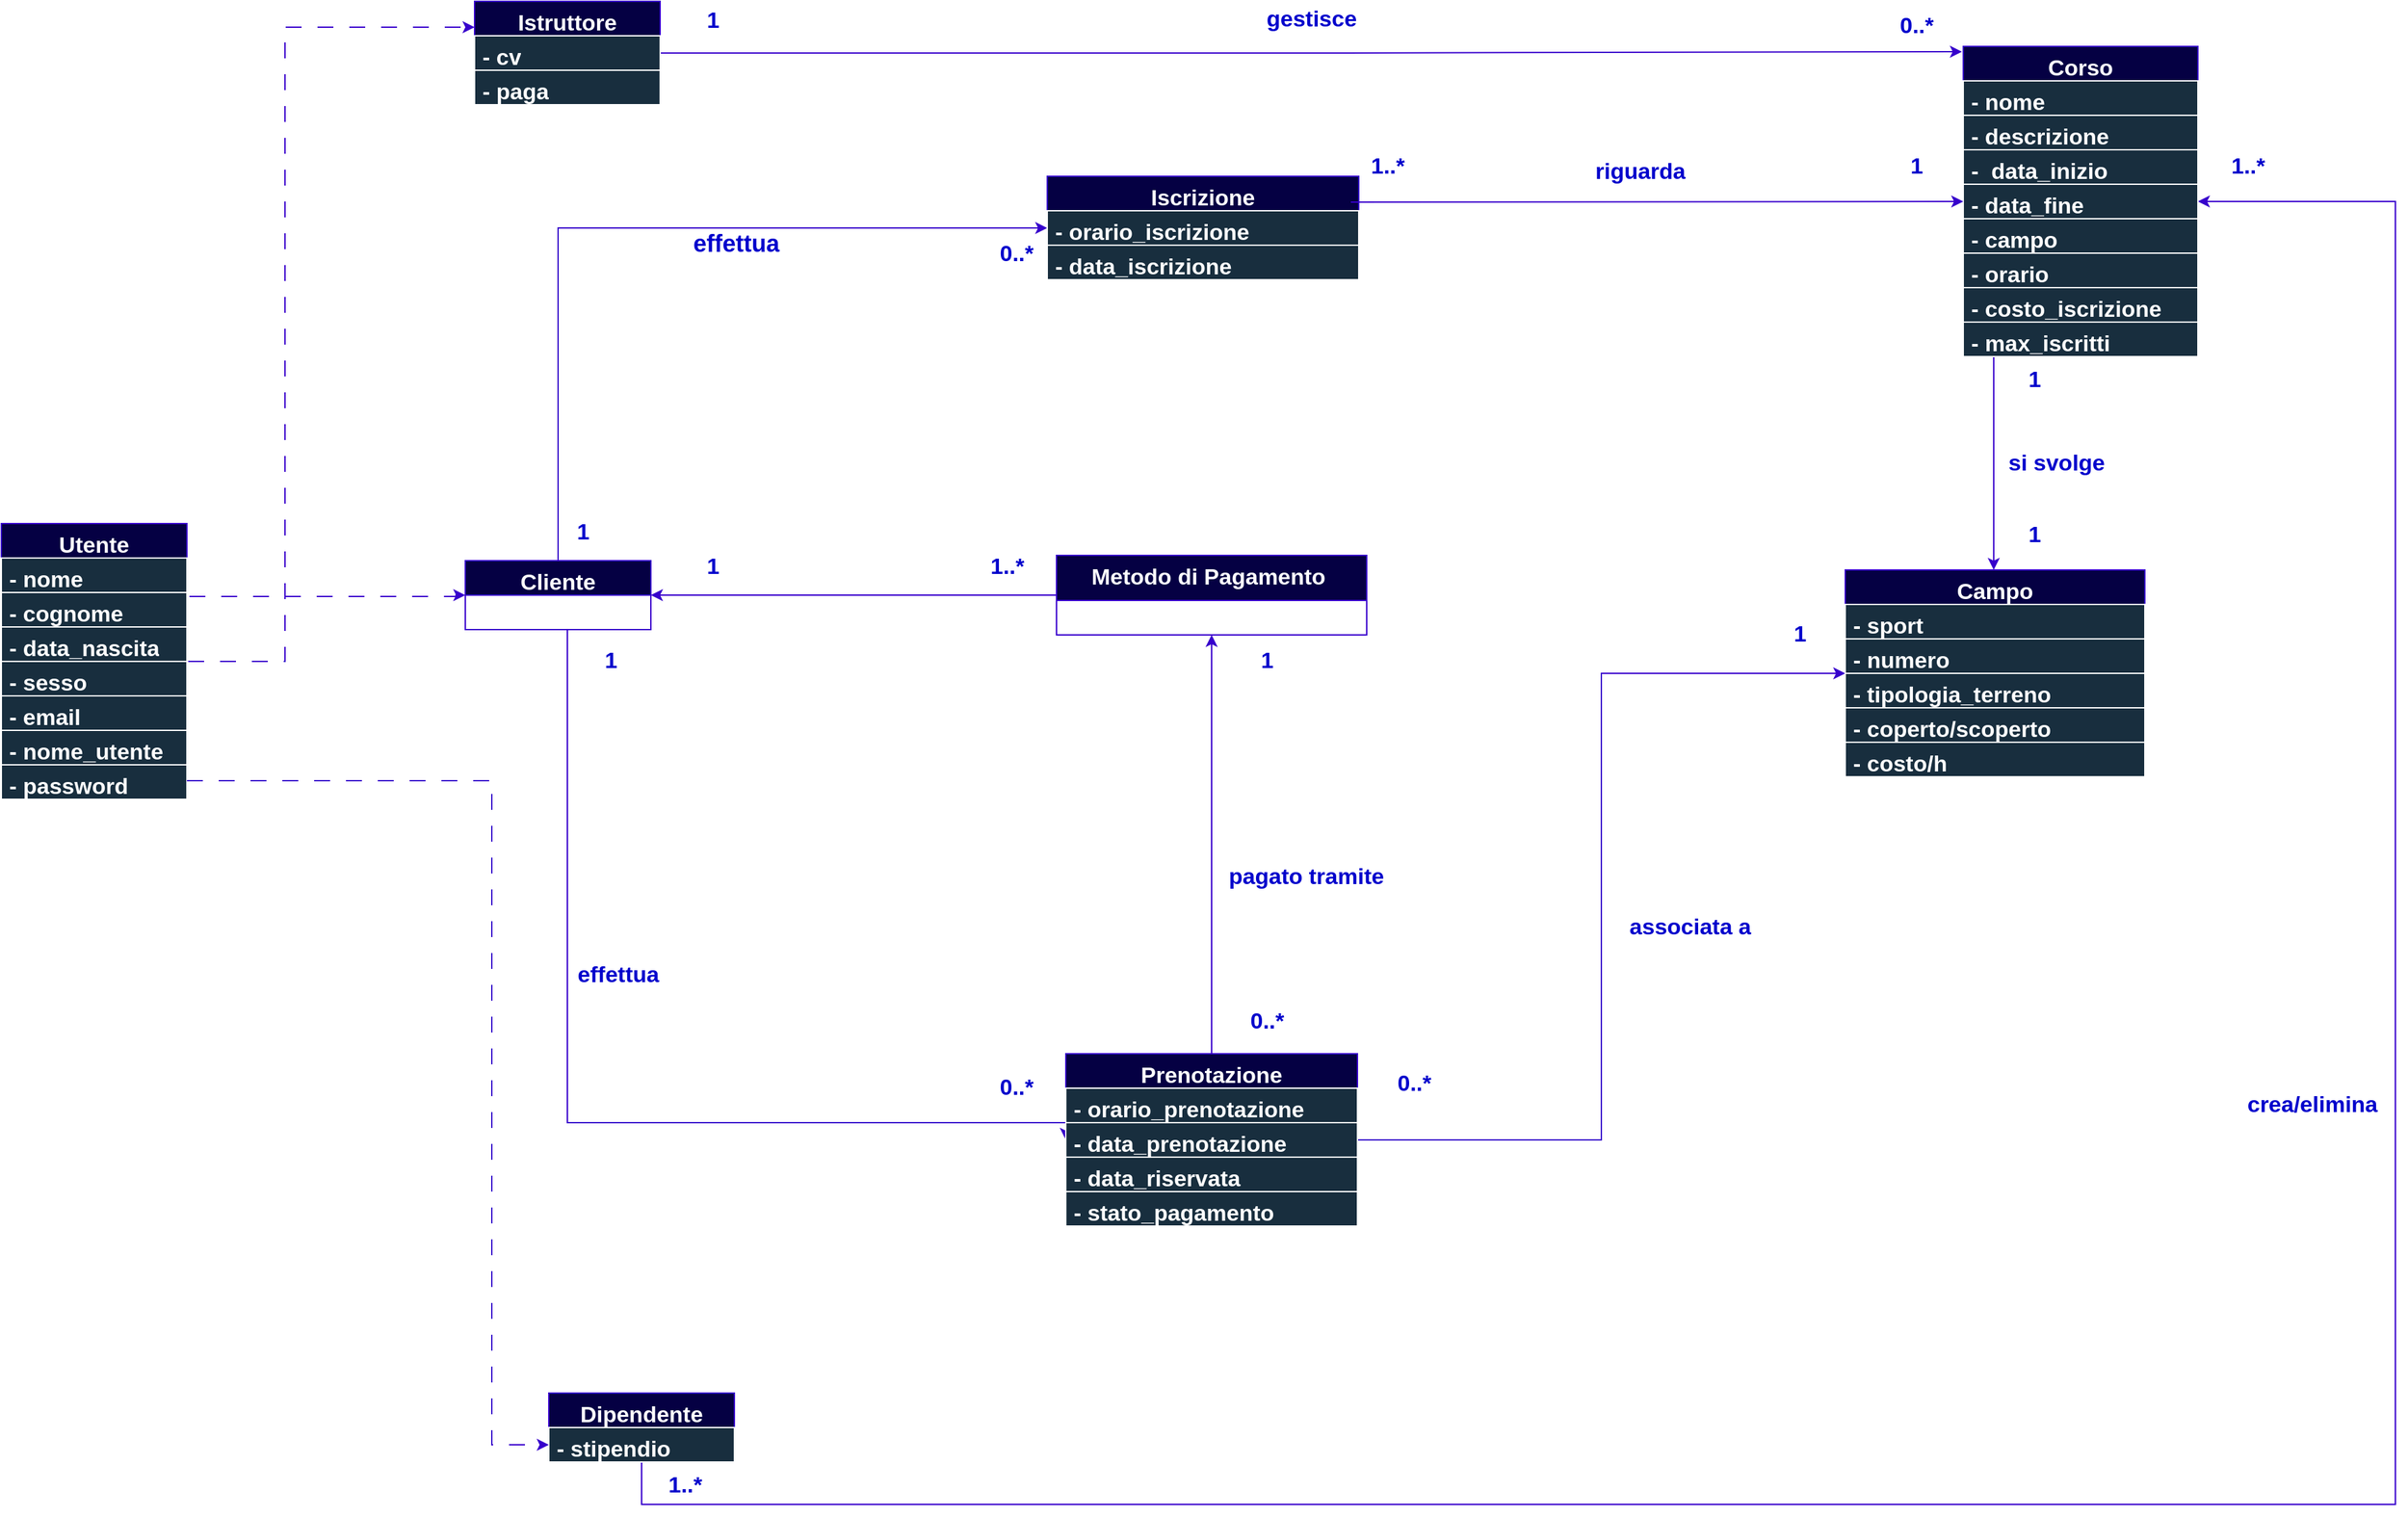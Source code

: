 <mxfile version="27.0.4">
  <diagram name="Pagina-1" id="-p1elMYsu_wJQjBSrHkD">
    <mxGraphModel dx="2911" dy="1054" grid="0" gridSize="7" guides="1" tooltips="1" connect="1" arrows="1" fold="1" page="1" pageScale="1" pageWidth="827" pageHeight="1169" background="none" math="0" shadow="0">
      <root>
        <mxCell id="0" />
        <mxCell id="1" parent="0" />
        <mxCell id="kCbmd7u-PkFG1ZoSzvHW-94" style="edgeStyle=orthogonalEdgeStyle;rounded=0;orthogonalLoop=1;jettySize=auto;html=1;entryX=0;entryY=0.5;entryDx=0;entryDy=0;labelBackgroundColor=none;strokeColor=#3700CC;fontColor=#ffffff;fontSize=17;align=center;verticalAlign=top;fontFamily=Helvetica;fontStyle=1;horizontal=1;startSize=26;spacingLeft=4;spacingRight=4;fillStyle=auto;fillColor=#050043;dashed=1;dashPattern=12 12;" parent="1" target="kCbmd7u-PkFG1ZoSzvHW-6" edge="1">
          <mxGeometry relative="1" as="geometry">
            <mxPoint x="-150" y="470" as="targetPoint" />
            <Array as="points">
              <mxPoint x="-423" y="461" />
              <mxPoint x="-150" y="461" />
            </Array>
            <mxPoint x="-423.143" y="509.0" as="sourcePoint" />
          </mxGeometry>
        </mxCell>
        <mxCell id="kCbmd7u-PkFG1ZoSzvHW-98" style="edgeStyle=orthogonalEdgeStyle;rounded=0;orthogonalLoop=1;jettySize=auto;html=1;exitX=0.5;exitY=0;exitDx=0;exitDy=0;entryX=0;entryY=0.25;entryDx=0;entryDy=0;labelBackgroundColor=none;strokeColor=#3700CC;fontColor=#ffffff;fontSize=17;align=center;verticalAlign=top;fontFamily=Helvetica;fontStyle=1;horizontal=1;startSize=26;spacingLeft=4;spacingRight=4;fillStyle=auto;fillColor=#050043;dashed=1;dashPattern=12 12;" parent="1" target="kCbmd7u-PkFG1ZoSzvHW-86" edge="1">
          <mxGeometry relative="1" as="geometry">
            <mxPoint x="-423" y="509.0" as="sourcePoint" />
            <Array as="points">
              <mxPoint x="-279" y="510" />
              <mxPoint x="-279" y="32" />
            </Array>
          </mxGeometry>
        </mxCell>
        <mxCell id="kCbmd7u-PkFG1ZoSzvHW-1" value="Utente" style="swimlane;fontStyle=1;childLayout=stackLayout;horizontal=1;startSize=26;horizontalStack=0;resizeParent=1;resizeParentMax=0;resizeLast=0;collapsible=1;marginBottom=0;whiteSpace=wrap;html=1;labelBackgroundColor=none;rounded=0;fillColor=#050043;strokeColor=#3700CC;fontSize=17;align=center;verticalAlign=top;fontFamily=Helvetica;fontColor=#ffffff;spacingLeft=4;spacingRight=4;fillStyle=auto;" parent="1" vertex="1">
          <mxGeometry x="-493" y="406" width="140" height="208" as="geometry" />
        </mxCell>
        <mxCell id="kCbmd7u-PkFG1ZoSzvHW-2" value="- nome" style="text;strokeColor=#FFFFFF;fillColor=#182E3E;align=left;verticalAlign=top;spacingLeft=4;spacingRight=4;overflow=hidden;rotatable=0;points=[[0,0.5],[1,0.5]];portConstraint=eastwest;whiteSpace=wrap;html=1;labelBackgroundColor=none;rounded=0;fontSize=17;fontFamily=Helvetica;fontColor=#ffffff;fontStyle=1;horizontal=1;" parent="kCbmd7u-PkFG1ZoSzvHW-1" vertex="1">
          <mxGeometry y="26" width="140" height="26" as="geometry" />
        </mxCell>
        <mxCell id="kCbmd7u-PkFG1ZoSzvHW-3" value="- cognome" style="text;strokeColor=#FFFFFF;fillColor=#182E3E;align=left;verticalAlign=top;spacingLeft=4;spacingRight=4;overflow=hidden;rotatable=0;points=[[0,0.5],[1,0.5]];portConstraint=eastwest;whiteSpace=wrap;html=1;labelBackgroundColor=none;rounded=0;fontFamily=Helvetica;fontSize=17;fontColor=#ffffff;fontStyle=1;horizontal=1;" parent="kCbmd7u-PkFG1ZoSzvHW-1" vertex="1">
          <mxGeometry y="52" width="140" height="26" as="geometry" />
        </mxCell>
        <mxCell id="kCbmd7u-PkFG1ZoSzvHW-4" value="- data_nascita" style="text;strokeColor=#FFFFFF;fillColor=#182E3E;align=left;verticalAlign=top;spacingLeft=4;spacingRight=4;overflow=hidden;rotatable=0;points=[[0,0.5],[1,0.5]];portConstraint=eastwest;whiteSpace=wrap;html=1;labelBackgroundColor=none;rounded=0;fontSize=17;fontFamily=Helvetica;fontColor=#ffffff;fontStyle=1;horizontal=1;" parent="kCbmd7u-PkFG1ZoSzvHW-1" vertex="1">
          <mxGeometry y="78" width="140" height="26" as="geometry" />
        </mxCell>
        <mxCell id="kCbmd7u-PkFG1ZoSzvHW-5" value="- sesso" style="text;strokeColor=#FFFFFF;fillColor=#182E3E;align=left;verticalAlign=top;spacingLeft=4;spacingRight=4;overflow=hidden;rotatable=0;points=[[0,0.5],[1,0.5]];portConstraint=eastwest;whiteSpace=wrap;html=1;labelBackgroundColor=none;rounded=0;fontSize=17;fontFamily=Helvetica;fontColor=#ffffff;fontStyle=1;horizontal=1;" parent="kCbmd7u-PkFG1ZoSzvHW-1" vertex="1">
          <mxGeometry y="104" width="140" height="26" as="geometry" />
        </mxCell>
        <mxCell id="kCbmd7u-PkFG1ZoSzvHW-45" value="- email" style="text;strokeColor=#FFFFFF;fillColor=#182E3E;align=left;verticalAlign=top;spacingLeft=4;spacingRight=4;overflow=hidden;rotatable=0;points=[[0,0.5],[1,0.5]];portConstraint=eastwest;whiteSpace=wrap;html=1;labelBackgroundColor=none;rounded=0;fontSize=17;fontFamily=Helvetica;fontColor=#ffffff;fontStyle=1;horizontal=1;" parent="kCbmd7u-PkFG1ZoSzvHW-1" vertex="1">
          <mxGeometry y="130" width="140" height="26" as="geometry" />
        </mxCell>
        <mxCell id="kCbmd7u-PkFG1ZoSzvHW-127" value="- nome_utente" style="text;strokeColor=#FFFFFF;fillColor=#182E3E;align=left;verticalAlign=top;spacingLeft=4;spacingRight=4;overflow=hidden;rotatable=0;points=[[0,0.5],[1,0.5]];portConstraint=eastwest;whiteSpace=wrap;html=1;labelBackgroundColor=none;rounded=0;fontSize=17;fontFamily=Helvetica;fontColor=#ffffff;fontStyle=1;horizontal=1;" parent="kCbmd7u-PkFG1ZoSzvHW-1" vertex="1">
          <mxGeometry y="156" width="140" height="26" as="geometry" />
        </mxCell>
        <mxCell id="kCbmd7u-PkFG1ZoSzvHW-128" value="- password" style="text;strokeColor=#FFFFFF;fillColor=#182E3E;align=left;verticalAlign=top;spacingLeft=4;spacingRight=4;overflow=hidden;rotatable=0;points=[[0,0.5],[1,0.5]];portConstraint=eastwest;whiteSpace=wrap;html=1;labelBackgroundColor=none;rounded=0;fontSize=17;fontFamily=Helvetica;fontColor=#ffffff;fontStyle=1;horizontal=1;" parent="kCbmd7u-PkFG1ZoSzvHW-1" vertex="1">
          <mxGeometry y="182" width="140" height="26" as="geometry" />
        </mxCell>
        <mxCell id="kCbmd7u-PkFG1ZoSzvHW-100" value="&lt;font style=&quot;font-size: 18px;&quot;&gt;effettua&lt;/font&gt;" style="edgeStyle=orthogonalEdgeStyle;rounded=0;orthogonalLoop=1;jettySize=auto;html=1;exitX=0.5;exitY=0;exitDx=0;exitDy=0;entryX=0;entryY=0.5;entryDx=0;entryDy=0;labelBackgroundColor=none;strokeColor=#3700CC;fontColor=light-dark(#0000CC,#121212);fontSize=17;align=center;verticalAlign=top;fontFamily=Helvetica;fontStyle=1;horizontal=1;startSize=26;spacingLeft=4;spacingRight=4;fillStyle=auto;fillColor=#050043;" parent="1" source="kCbmd7u-PkFG1ZoSzvHW-6" target="kCbmd7u-PkFG1ZoSzvHW-70" edge="1">
          <mxGeometry x="0.242" y="5" relative="1" as="geometry">
            <mxPoint as="offset" />
          </mxGeometry>
        </mxCell>
        <mxCell id="_CxxBRgzNqZnSZEakOLy-10" value="effettua" style="edgeStyle=orthogonalEdgeStyle;rounded=0;orthogonalLoop=1;jettySize=auto;html=1;entryX=0;entryY=0.5;entryDx=0;entryDy=0;fillStyle=auto;strokeColor=#3700CC;align=center;verticalAlign=top;spacingLeft=4;spacingRight=4;fontFamily=Helvetica;fontSize=17;fontColor=light-dark(#0000CC,#121212);fontStyle=1;labelBackgroundColor=none;horizontal=1;startSize=26;endArrow=classic;fillColor=#050043;" parent="1" source="kCbmd7u-PkFG1ZoSzvHW-6" target="kCbmd7u-PkFG1ZoSzvHW-11" edge="1">
          <mxGeometry x="-0.361" y="38" relative="1" as="geometry">
            <Array as="points">
              <mxPoint x="-66" y="858" />
            </Array>
            <mxPoint y="1" as="offset" />
          </mxGeometry>
        </mxCell>
        <mxCell id="kCbmd7u-PkFG1ZoSzvHW-6" value="Cliente" style="swimlane;fontStyle=1;childLayout=stackLayout;horizontal=1;startSize=26;fillColor=#050043;horizontalStack=0;resizeParent=1;resizeParentMax=0;resizeLast=0;collapsible=1;marginBottom=0;whiteSpace=wrap;html=1;labelBackgroundColor=none;strokeColor=#3700CC;rounded=0;fontSize=17;align=center;verticalAlign=top;fontFamily=Helvetica;fontColor=#ffffff;spacingLeft=4;spacingRight=4;fillStyle=auto;" parent="1" vertex="1">
          <mxGeometry x="-143" y="434" width="140" height="52" as="geometry" />
        </mxCell>
        <mxCell id="_CxxBRgzNqZnSZEakOLy-18" value="associata a&amp;nbsp;" style="edgeStyle=orthogonalEdgeStyle;rounded=0;orthogonalLoop=1;jettySize=auto;html=1;entryX=0;entryY=0.5;entryDx=0;entryDy=0;fillStyle=auto;strokeColor=#3700CC;align=center;verticalAlign=top;spacingLeft=4;spacingRight=4;fontFamily=Helvetica;fontSize=17;fontColor=light-dark(#0000CC,#121212);fontStyle=1;labelBackgroundColor=none;horizontal=1;startSize=26;endArrow=classic;fillColor=#050043;" parent="1" source="kCbmd7u-PkFG1ZoSzvHW-11" target="kCbmd7u-PkFG1ZoSzvHW-21" edge="1">
          <mxGeometry x="0.007" y="-69" relative="1" as="geometry">
            <mxPoint y="1" as="offset" />
          </mxGeometry>
        </mxCell>
        <mxCell id="n7qIAD_MvcZAFEoEV1F9-1" value="pagato tramite" style="edgeStyle=orthogonalEdgeStyle;rounded=0;orthogonalLoop=1;jettySize=auto;html=1;entryX=0.5;entryY=1;entryDx=0;entryDy=0;fillStyle=auto;strokeColor=#3700CC;align=center;verticalAlign=top;spacingLeft=4;spacingRight=4;fontFamily=Helvetica;fontSize=17;fontColor=light-dark(#0000CC,#121212);fontStyle=1;labelBackgroundColor=none;horizontal=1;startSize=26;endArrow=classic;fillColor=#050043;" edge="1" parent="1" source="kCbmd7u-PkFG1ZoSzvHW-11" target="kCbmd7u-PkFG1ZoSzvHW-27">
          <mxGeometry x="-0.051" y="-71" relative="1" as="geometry">
            <mxPoint as="offset" />
          </mxGeometry>
        </mxCell>
        <mxCell id="kCbmd7u-PkFG1ZoSzvHW-11" value="Prenotazione" style="swimlane;fontStyle=1;childLayout=stackLayout;horizontal=1;startSize=26;horizontalStack=0;resizeParent=1;resizeParentMax=0;resizeLast=0;collapsible=1;marginBottom=0;whiteSpace=wrap;html=1;labelBackgroundColor=none;rounded=0;fontSize=17;align=center;verticalAlign=top;fontFamily=Helvetica;spacingLeft=4;spacingRight=4;fillColor=#050043;strokeColor=#3700CC;fillStyle=auto;fontColor=#ffffff;" parent="1" vertex="1">
          <mxGeometry x="310" y="806" width="220" height="130" as="geometry" />
        </mxCell>
        <mxCell id="kCbmd7u-PkFG1ZoSzvHW-13" value="- orario_prenotazione" style="text;strokeColor=#FFFFFF;fillColor=#182E3E;align=left;verticalAlign=top;spacingLeft=4;spacingRight=4;overflow=hidden;rotatable=0;points=[[0,0.5],[1,0.5]];portConstraint=eastwest;whiteSpace=wrap;html=1;labelBackgroundColor=none;rounded=0;fontSize=17;fontFamily=Helvetica;fontColor=#ffffff;fontStyle=1;horizontal=1;" parent="kCbmd7u-PkFG1ZoSzvHW-11" vertex="1">
          <mxGeometry y="26" width="220" height="26" as="geometry" />
        </mxCell>
        <mxCell id="kCbmd7u-PkFG1ZoSzvHW-46" value="- data_prenotazione" style="text;strokeColor=#FFFFFF;fillColor=#182E3E;align=left;verticalAlign=top;spacingLeft=4;spacingRight=4;overflow=hidden;rotatable=0;points=[[0,0.5],[1,0.5]];portConstraint=eastwest;whiteSpace=wrap;html=1;labelBackgroundColor=none;rounded=0;fontSize=17;fontFamily=Helvetica;fontColor=#ffffff;fontStyle=1;horizontal=1;" parent="kCbmd7u-PkFG1ZoSzvHW-11" vertex="1">
          <mxGeometry y="52" width="220" height="26" as="geometry" />
        </mxCell>
        <mxCell id="kCbmd7u-PkFG1ZoSzvHW-49" value="- data_riservata" style="text;strokeColor=#FFFFFF;fillColor=#182E3E;align=left;verticalAlign=top;spacingLeft=4;spacingRight=4;overflow=hidden;rotatable=0;points=[[0,0.5],[1,0.5]];portConstraint=eastwest;whiteSpace=wrap;html=1;labelBackgroundColor=none;rounded=0;fontSize=17;fontFamily=Helvetica;fontColor=#ffffff;fontStyle=1;horizontal=1;" parent="kCbmd7u-PkFG1ZoSzvHW-11" vertex="1">
          <mxGeometry y="78" width="220" height="26" as="geometry" />
        </mxCell>
        <mxCell id="n7qIAD_MvcZAFEoEV1F9-8" value="- stato_pagamento" style="text;strokeColor=#FFFFFF;fillColor=#182E3E;align=left;verticalAlign=top;spacingLeft=4;spacingRight=4;overflow=hidden;rotatable=0;points=[[0,0.5],[1,0.5]];portConstraint=eastwest;whiteSpace=wrap;html=1;labelBackgroundColor=none;rounded=0;fontSize=17;fontFamily=Helvetica;fontColor=#ffffff;fontStyle=1;horizontal=1;" vertex="1" parent="kCbmd7u-PkFG1ZoSzvHW-11">
          <mxGeometry y="104" width="220" height="26" as="geometry" />
        </mxCell>
        <mxCell id="kCbmd7u-PkFG1ZoSzvHW-21" value="Campo" style="swimlane;fontStyle=1;childLayout=stackLayout;horizontal=1;startSize=26;fillColor=#050043;horizontalStack=0;resizeParent=1;resizeParentMax=0;resizeLast=0;collapsible=1;marginBottom=0;whiteSpace=wrap;html=1;labelBackgroundColor=none;strokeColor=#3700CC;rounded=0;fontSize=17;align=center;verticalAlign=top;fontFamily=Helvetica;fontColor=#ffffff;spacingLeft=4;spacingRight=4;fillStyle=auto;" parent="1" vertex="1">
          <mxGeometry x="898" y="441" width="226" height="156" as="geometry" />
        </mxCell>
        <mxCell id="kCbmd7u-PkFG1ZoSzvHW-22" value="- sport" style="text;strokeColor=#FFFFFF;fillColor=#182E3E;align=left;verticalAlign=top;spacingLeft=4;spacingRight=4;overflow=hidden;rotatable=0;points=[[0,0.5],[1,0.5]];portConstraint=eastwest;whiteSpace=wrap;html=1;labelBackgroundColor=none;rounded=0;fontSize=17;fontFamily=Helvetica;fontColor=#ffffff;fontStyle=1;horizontal=1;" parent="kCbmd7u-PkFG1ZoSzvHW-21" vertex="1">
          <mxGeometry y="26" width="226" height="26" as="geometry" />
        </mxCell>
        <mxCell id="kCbmd7u-PkFG1ZoSzvHW-23" value="- numero" style="text;strokeColor=#FFFFFF;fillColor=#182E3E;align=left;verticalAlign=top;spacingLeft=4;spacingRight=4;overflow=hidden;rotatable=0;points=[[0,0.5],[1,0.5]];portConstraint=eastwest;whiteSpace=wrap;html=1;labelBackgroundColor=none;rounded=0;fontSize=17;fontFamily=Helvetica;fontColor=#ffffff;fontStyle=1;horizontal=1;" parent="kCbmd7u-PkFG1ZoSzvHW-21" vertex="1">
          <mxGeometry y="52" width="226" height="26" as="geometry" />
        </mxCell>
        <mxCell id="kCbmd7u-PkFG1ZoSzvHW-24" value="- tipologia_terreno" style="text;strokeColor=#FFFFFF;fillColor=#182E3E;align=left;verticalAlign=top;spacingLeft=4;spacingRight=4;overflow=hidden;rotatable=0;points=[[0,0.5],[1,0.5]];portConstraint=eastwest;whiteSpace=wrap;html=1;labelBackgroundColor=none;rounded=0;fontSize=17;fontFamily=Helvetica;fontColor=#ffffff;fontStyle=1;horizontal=1;" parent="kCbmd7u-PkFG1ZoSzvHW-21" vertex="1">
          <mxGeometry y="78" width="226" height="26" as="geometry" />
        </mxCell>
        <mxCell id="kCbmd7u-PkFG1ZoSzvHW-25" value="- coperto/scoperto" style="text;strokeColor=#FFFFFF;fillColor=#182E3E;align=left;verticalAlign=top;spacingLeft=4;spacingRight=4;overflow=hidden;rotatable=0;points=[[0,0.5],[1,0.5]];portConstraint=eastwest;whiteSpace=wrap;html=1;labelBackgroundColor=none;rounded=0;fontSize=17;fontFamily=Helvetica;fontColor=#ffffff;fontStyle=1;horizontal=1;" parent="kCbmd7u-PkFG1ZoSzvHW-21" vertex="1">
          <mxGeometry y="104" width="226" height="26" as="geometry" />
        </mxCell>
        <mxCell id="kCbmd7u-PkFG1ZoSzvHW-26" value="- costo/h" style="text;strokeColor=#FFFFFF;fillColor=#182E3E;align=left;verticalAlign=top;spacingLeft=4;spacingRight=4;overflow=hidden;rotatable=0;points=[[0,0.5],[1,0.5]];portConstraint=eastwest;whiteSpace=wrap;html=1;labelBackgroundColor=none;rounded=0;fontSize=17;fontFamily=Helvetica;fontColor=#ffffff;fontStyle=1;horizontal=1;" parent="kCbmd7u-PkFG1ZoSzvHW-21" vertex="1">
          <mxGeometry y="130" width="226" height="26" as="geometry" />
        </mxCell>
        <mxCell id="_CxxBRgzNqZnSZEakOLy-11" style="edgeStyle=orthogonalEdgeStyle;rounded=0;orthogonalLoop=1;jettySize=auto;html=1;entryX=1;entryY=0.5;entryDx=0;entryDy=0;fillStyle=auto;strokeColor=#3700CC;align=center;verticalAlign=top;spacingLeft=4;spacingRight=4;fontFamily=Helvetica;fontSize=17;fontColor=light-dark(#0000CC,#121212);fontStyle=1;labelBackgroundColor=none;horizontal=1;startSize=26;endArrow=classic;fillColor=#050043;" parent="1" source="kCbmd7u-PkFG1ZoSzvHW-27" target="kCbmd7u-PkFG1ZoSzvHW-6" edge="1">
          <mxGeometry relative="1" as="geometry" />
        </mxCell>
        <mxCell id="kCbmd7u-PkFG1ZoSzvHW-27" value="Metodo di Pagamento&amp;nbsp;" style="swimlane;fontStyle=1;childLayout=stackLayout;horizontal=1;startSize=34;fillColor=#050043;horizontalStack=0;resizeParent=1;resizeParentMax=0;resizeLast=0;collapsible=1;marginBottom=0;whiteSpace=wrap;html=1;labelBackgroundColor=none;strokeColor=#3700CC;rounded=0;fontSize=17;align=center;verticalAlign=top;fontFamily=Helvetica;fontColor=#ffffff;spacingLeft=4;spacingRight=4;fillStyle=auto;" parent="1" vertex="1">
          <mxGeometry x="303" y="430" width="234" height="60" as="geometry" />
        </mxCell>
        <mxCell id="kCbmd7u-PkFG1ZoSzvHW-125" value="crea/elimina" style="edgeStyle=orthogonalEdgeStyle;rounded=0;orthogonalLoop=1;jettySize=auto;html=1;entryX=1;entryY=0.5;entryDx=0;entryDy=0;labelBackgroundColor=none;strokeColor=#3700CC;fontColor=light-dark(#0000CC,#121212);fontSize=17;align=center;verticalAlign=top;fontFamily=Helvetica;fontStyle=1;horizontal=1;startSize=26;spacingLeft=4;spacingRight=4;fillStyle=auto;fillColor=#050043;endArrow=classic;" parent="1" source="kCbmd7u-PkFG1ZoSzvHW-65" target="kCbmd7u-PkFG1ZoSzvHW-81" edge="1">
          <mxGeometry x="0.345" y="63" relative="1" as="geometry">
            <Array as="points">
              <mxPoint x="-10" y="1146" />
              <mxPoint x="1313" y="1146" />
              <mxPoint x="1313" y="163" />
            </Array>
            <mxPoint y="-1" as="offset" />
          </mxGeometry>
        </mxCell>
        <mxCell id="kCbmd7u-PkFG1ZoSzvHW-65" value="Dipendente" style="swimlane;fontStyle=1;childLayout=stackLayout;horizontal=1;startSize=26;fillColor=#050043;horizontalStack=0;resizeParent=1;resizeParentMax=0;resizeLast=0;collapsible=1;marginBottom=0;whiteSpace=wrap;html=1;labelBackgroundColor=none;strokeColor=#3700CC;rounded=0;fontSize=17;align=center;verticalAlign=top;fontFamily=Helvetica;fontColor=#ffffff;spacingLeft=4;spacingRight=4;fillStyle=auto;" parent="1" vertex="1">
          <mxGeometry x="-80" y="1062" width="140" height="52" as="geometry" />
        </mxCell>
        <mxCell id="kCbmd7u-PkFG1ZoSzvHW-90" value="- stipendio" style="text;strokeColor=#FFFFFF;fillColor=#182E3E;align=left;verticalAlign=top;spacingLeft=4;spacingRight=4;overflow=hidden;rotatable=0;points=[[0,0.5],[1,0.5]];portConstraint=eastwest;whiteSpace=wrap;html=1;labelBackgroundColor=none;rounded=0;fontSize=17;fontFamily=Helvetica;fontColor=#ffffff;fontStyle=1;horizontal=1;" parent="kCbmd7u-PkFG1ZoSzvHW-65" vertex="1">
          <mxGeometry y="26" width="140" height="26" as="geometry" />
        </mxCell>
        <mxCell id="kCbmd7u-PkFG1ZoSzvHW-68" value="Iscrizione" style="swimlane;fontStyle=1;childLayout=stackLayout;horizontal=1;startSize=26;horizontalStack=0;resizeParent=1;resizeParentMax=0;resizeLast=0;collapsible=1;marginBottom=0;whiteSpace=wrap;html=1;labelBackgroundColor=none;rounded=0;fillColor=#050043;strokeColor=#3700CC;fontSize=17;align=center;verticalAlign=top;fontFamily=Helvetica;fontColor=#ffffff;spacingLeft=4;spacingRight=4;fillStyle=auto;" parent="1" vertex="1">
          <mxGeometry x="296" y="144" width="235" height="78" as="geometry" />
        </mxCell>
        <mxCell id="kCbmd7u-PkFG1ZoSzvHW-70" value="- orario_iscrizione" style="text;strokeColor=#FFFFFF;fillColor=#182E3E;align=left;verticalAlign=top;spacingLeft=4;spacingRight=4;overflow=hidden;rotatable=0;points=[[0,0.5],[1,0.5]];portConstraint=eastwest;whiteSpace=wrap;html=1;labelBackgroundColor=none;rounded=0;fontSize=17;fontFamily=Helvetica;fontColor=#ffffff;fontStyle=1;horizontal=1;" parent="kCbmd7u-PkFG1ZoSzvHW-68" vertex="1">
          <mxGeometry y="26" width="235" height="26" as="geometry" />
        </mxCell>
        <mxCell id="kCbmd7u-PkFG1ZoSzvHW-71" value="- data_iscrizione" style="text;strokeColor=#FFFFFF;fillColor=#182E3E;align=left;verticalAlign=top;spacingLeft=4;spacingRight=4;overflow=hidden;rotatable=0;points=[[0,0.5],[1,0.5]];portConstraint=eastwest;whiteSpace=wrap;html=1;labelBackgroundColor=none;rounded=0;fontSize=17;fontFamily=Helvetica;fontColor=#ffffff;fontStyle=1;horizontal=1;" parent="kCbmd7u-PkFG1ZoSzvHW-68" vertex="1">
          <mxGeometry y="52" width="235" height="26" as="geometry" />
        </mxCell>
        <mxCell id="kCbmd7u-PkFG1ZoSzvHW-121" value="si svolge" style="edgeStyle=orthogonalEdgeStyle;rounded=0;orthogonalLoop=1;jettySize=auto;html=1;entryX=0.5;entryY=0;entryDx=0;entryDy=0;labelBackgroundColor=none;strokeColor=#3700CC;fontColor=light-dark(#0000CC,#121212);fontSize=17;align=center;verticalAlign=top;fontFamily=Helvetica;fontStyle=1;horizontal=1;startSize=26;spacingLeft=4;spacingRight=4;fillStyle=auto;fillColor=#050043;endArrow=classic;" parent="1" edge="1">
          <mxGeometry x="-0.128" y="47" relative="1" as="geometry">
            <Array as="points">
              <mxPoint x="1010" y="280" />
            </Array>
            <mxPoint x="999.0" y="280" as="sourcePoint" />
            <mxPoint x="1010" y="441" as="targetPoint" />
            <mxPoint as="offset" />
          </mxGeometry>
        </mxCell>
        <mxCell id="kCbmd7u-PkFG1ZoSzvHW-77" value="Corso" style="swimlane;fontStyle=1;childLayout=stackLayout;horizontal=1;startSize=26;fillColor=#050043;horizontalStack=0;resizeParent=1;resizeParentMax=0;resizeLast=0;collapsible=1;marginBottom=0;whiteSpace=wrap;html=1;labelBackgroundColor=none;strokeColor=#3700CC;rounded=0;fontSize=17;align=center;verticalAlign=top;fontFamily=Helvetica;fontColor=#ffffff;spacingLeft=4;spacingRight=4;fillStyle=auto;" parent="1" vertex="1">
          <mxGeometry x="987" y="46" width="177" height="234" as="geometry" />
        </mxCell>
        <mxCell id="kCbmd7u-PkFG1ZoSzvHW-78" value="- nome" style="text;strokeColor=#FFFFFF;fillColor=#182E3E;align=left;verticalAlign=top;spacingLeft=4;spacingRight=4;overflow=hidden;rotatable=0;points=[[0,0.5],[1,0.5]];portConstraint=eastwest;whiteSpace=wrap;html=1;labelBackgroundColor=none;rounded=0;fontSize=17;fontFamily=Helvetica;fontColor=#ffffff;fontStyle=1;horizontal=1;" parent="kCbmd7u-PkFG1ZoSzvHW-77" vertex="1">
          <mxGeometry y="26" width="177" height="26" as="geometry" />
        </mxCell>
        <mxCell id="kCbmd7u-PkFG1ZoSzvHW-79" value="- descrizione" style="text;strokeColor=#FFFFFF;fillColor=#182E3E;align=left;verticalAlign=top;spacingLeft=4;spacingRight=4;overflow=hidden;rotatable=0;points=[[0,0.5],[1,0.5]];portConstraint=eastwest;whiteSpace=wrap;html=1;labelBackgroundColor=none;rounded=0;fontSize=17;fontFamily=Helvetica;fontColor=#ffffff;fontStyle=1;horizontal=1;" parent="kCbmd7u-PkFG1ZoSzvHW-77" vertex="1">
          <mxGeometry y="52" width="177" height="26" as="geometry" />
        </mxCell>
        <mxCell id="kCbmd7u-PkFG1ZoSzvHW-80" value="-&amp;nbsp; data_inizio" style="text;strokeColor=#FFFFFF;fillColor=#182E3E;align=left;verticalAlign=top;spacingLeft=4;spacingRight=4;overflow=hidden;rotatable=0;points=[[0,0.5],[1,0.5]];portConstraint=eastwest;whiteSpace=wrap;html=1;labelBackgroundColor=none;rounded=0;fontSize=17;fontFamily=Helvetica;fontColor=#ffffff;fontStyle=1;horizontal=1;" parent="kCbmd7u-PkFG1ZoSzvHW-77" vertex="1">
          <mxGeometry y="78" width="177" height="26" as="geometry" />
        </mxCell>
        <mxCell id="kCbmd7u-PkFG1ZoSzvHW-81" value="- data_fine" style="text;strokeColor=#FFFFFF;fillColor=#182E3E;align=left;verticalAlign=top;spacingLeft=4;spacingRight=4;overflow=hidden;rotatable=0;points=[[0,0.5],[1,0.5]];portConstraint=eastwest;whiteSpace=wrap;html=1;labelBackgroundColor=none;rounded=0;fontSize=17;fontFamily=Helvetica;fontColor=#ffffff;fontStyle=1;horizontal=1;" parent="kCbmd7u-PkFG1ZoSzvHW-77" vertex="1">
          <mxGeometry y="104" width="177" height="26" as="geometry" />
        </mxCell>
        <mxCell id="kCbmd7u-PkFG1ZoSzvHW-82" value="- campo" style="text;strokeColor=#FFFFFF;fillColor=#182E3E;align=left;verticalAlign=top;spacingLeft=4;spacingRight=4;overflow=hidden;rotatable=0;points=[[0,0.5],[1,0.5]];portConstraint=eastwest;whiteSpace=wrap;html=1;labelBackgroundColor=none;rounded=0;fontSize=17;fontFamily=Helvetica;fontColor=#ffffff;fontStyle=1;horizontal=1;" parent="kCbmd7u-PkFG1ZoSzvHW-77" vertex="1">
          <mxGeometry y="130" width="177" height="26" as="geometry" />
        </mxCell>
        <mxCell id="kCbmd7u-PkFG1ZoSzvHW-83" value="- orario" style="text;strokeColor=#FFFFFF;fillColor=#182E3E;align=left;verticalAlign=top;spacingLeft=4;spacingRight=4;overflow=hidden;rotatable=0;points=[[0,0.5],[1,0.5]];portConstraint=eastwest;whiteSpace=wrap;html=1;labelBackgroundColor=none;rounded=0;fontSize=17;fontFamily=Helvetica;fontColor=#ffffff;fontStyle=1;horizontal=1;" parent="kCbmd7u-PkFG1ZoSzvHW-77" vertex="1">
          <mxGeometry y="156" width="177" height="26" as="geometry" />
        </mxCell>
        <mxCell id="kCbmd7u-PkFG1ZoSzvHW-84" value="- costo_iscrizione" style="text;strokeColor=#FFFFFF;fillColor=#182E3E;align=left;verticalAlign=top;spacingLeft=4;spacingRight=4;overflow=hidden;rotatable=0;points=[[0,0.5],[1,0.5]];portConstraint=eastwest;whiteSpace=wrap;html=1;labelBackgroundColor=none;rounded=0;fontSize=17;fontFamily=Helvetica;fontColor=#ffffff;fontStyle=1;horizontal=1;" parent="kCbmd7u-PkFG1ZoSzvHW-77" vertex="1">
          <mxGeometry y="182" width="177" height="26" as="geometry" />
        </mxCell>
        <mxCell id="kCbmd7u-PkFG1ZoSzvHW-85" value="- max_iscritti" style="text;strokeColor=#FFFFFF;fillColor=#182E3E;align=left;verticalAlign=top;spacingLeft=4;spacingRight=4;overflow=hidden;rotatable=0;points=[[0,0.5],[1,0.5]];portConstraint=eastwest;whiteSpace=wrap;html=1;labelBackgroundColor=none;rounded=0;fontSize=17;fontFamily=Helvetica;fontColor=#ffffff;fontStyle=1;horizontal=1;" parent="kCbmd7u-PkFG1ZoSzvHW-77" vertex="1">
          <mxGeometry y="208" width="177" height="26" as="geometry" />
        </mxCell>
        <mxCell id="kCbmd7u-PkFG1ZoSzvHW-115" value="gestisce" style="edgeStyle=orthogonalEdgeStyle;rounded=0;orthogonalLoop=1;jettySize=auto;html=1;labelBackgroundColor=none;strokeColor=#3700CC;fontColor=light-dark(#0000CC,#121212);fontSize=17;align=center;verticalAlign=top;fontFamily=Helvetica;fontStyle=1;horizontal=1;startSize=26;spacingLeft=4;spacingRight=4;fillStyle=auto;fillColor=#050043;endArrow=classic;" parent="1" source="kCbmd7u-PkFG1ZoSzvHW-86" edge="1">
          <mxGeometry x="0.001" y="42" relative="1" as="geometry">
            <mxPoint x="986" y="50" as="targetPoint" />
            <mxPoint as="offset" />
          </mxGeometry>
        </mxCell>
        <mxCell id="kCbmd7u-PkFG1ZoSzvHW-86" value="Istruttore" style="swimlane;fontStyle=1;childLayout=stackLayout;horizontal=1;startSize=26;fillColor=#050043;horizontalStack=0;resizeParent=1;resizeParentMax=0;resizeLast=0;collapsible=1;marginBottom=0;whiteSpace=wrap;html=1;labelBackgroundColor=none;strokeColor=#3700CC;rounded=0;fontSize=17;align=center;verticalAlign=top;fontFamily=Helvetica;fontColor=#ffffff;spacingLeft=4;spacingRight=4;fillStyle=auto;" parent="1" vertex="1">
          <mxGeometry x="-136" y="12" width="140" height="78" as="geometry" />
        </mxCell>
        <mxCell id="kCbmd7u-PkFG1ZoSzvHW-89" value="- cv" style="text;strokeColor=#FFFFFF;fillColor=#182E3E;align=left;verticalAlign=top;spacingLeft=4;spacingRight=4;overflow=hidden;rotatable=0;points=[[0,0.5],[1,0.5]];portConstraint=eastwest;whiteSpace=wrap;html=1;rounded=0;horizontal=1;labelBackgroundColor=none;fontColor=#ffffff;fontFamily=Helvetica;fontSize=17;fontStyle=1;" parent="kCbmd7u-PkFG1ZoSzvHW-86" vertex="1">
          <mxGeometry y="26" width="140" height="26" as="geometry" />
        </mxCell>
        <mxCell id="kCbmd7u-PkFG1ZoSzvHW-91" value="- paga" style="text;strokeColor=#FFFFFF;fillColor=#182E3E;align=left;verticalAlign=top;spacingLeft=4;spacingRight=4;overflow=hidden;rotatable=0;points=[[0,0.5],[1,0.5]];portConstraint=eastwest;whiteSpace=wrap;html=1;rounded=0;horizontal=1;labelBackgroundColor=none;fontColor=#ffffff;fontFamily=Helvetica;fontSize=17;fontStyle=1;" parent="kCbmd7u-PkFG1ZoSzvHW-86" vertex="1">
          <mxGeometry y="52" width="140" height="26" as="geometry" />
        </mxCell>
        <mxCell id="kCbmd7u-PkFG1ZoSzvHW-97" style="edgeStyle=orthogonalEdgeStyle;rounded=0;orthogonalLoop=1;jettySize=auto;html=1;exitX=1;exitY=0.5;exitDx=0;exitDy=0;entryX=0;entryY=0.5;entryDx=0;entryDy=0;labelBackgroundColor=none;strokeColor=#3700CC;fontColor=#ffffff;fontSize=17;align=center;verticalAlign=top;fontFamily=Helvetica;fontStyle=1;horizontal=1;startSize=26;spacingLeft=4;spacingRight=4;fillStyle=auto;fillColor=#050043;dashed=1;dashPattern=12 12;" parent="1" edge="1">
          <mxGeometry relative="1" as="geometry">
            <mxPoint x="-80" y="1101" as="targetPoint" />
            <Array as="points">
              <mxPoint x="-123" y="600" />
              <mxPoint x="-123" y="1101" />
            </Array>
            <mxPoint x="-353" y="600" as="sourcePoint" />
          </mxGeometry>
        </mxCell>
        <mxCell id="kCbmd7u-PkFG1ZoSzvHW-122" value="riguarda" style="edgeStyle=orthogonalEdgeStyle;rounded=0;orthogonalLoop=1;jettySize=auto;html=1;entryX=0;entryY=0.5;entryDx=0;entryDy=0;labelBackgroundColor=none;strokeColor=#3700CC;fontColor=light-dark(#0000CC,#121212);fontSize=17;align=center;verticalAlign=top;fontFamily=Helvetica;fontStyle=1;horizontal=1;startSize=26;spacingLeft=4;spacingRight=4;fillStyle=auto;fillColor=#050043;endArrow=classic;exitX=1;exitY=0.25;exitDx=0;exitDy=0;" parent="1" source="kCbmd7u-PkFG1ZoSzvHW-68" target="kCbmd7u-PkFG1ZoSzvHW-81" edge="1">
          <mxGeometry x="-0.043" y="39" relative="1" as="geometry">
            <mxPoint x="555" y="163" as="sourcePoint" />
            <Array as="points">
              <mxPoint x="525" y="163" />
            </Array>
            <mxPoint as="offset" />
          </mxGeometry>
        </mxCell>
        <mxCell id="hdYtZ7cg-BLqjW4fkA_a-9" value="1" style="text;html=1;align=center;verticalAlign=middle;whiteSpace=wrap;rounded=0;fontFamily=Helvetica;fontSize=17;fontColor=light-dark(#0000CC,#121212);fontStyle=1;labelBackgroundColor=none;horizontal=1;" parent="1" vertex="1">
          <mxGeometry x="-84" y="398" width="60" height="30" as="geometry" />
        </mxCell>
        <mxCell id="hdYtZ7cg-BLqjW4fkA_a-10" value="0..*" style="text;html=1;align=center;verticalAlign=middle;whiteSpace=wrap;rounded=0;fontFamily=Helvetica;fontSize=17;fontColor=light-dark(#0000CC,#121212);fontStyle=1;labelBackgroundColor=none;horizontal=1;" parent="1" vertex="1">
          <mxGeometry x="243" y="188" width="60" height="30" as="geometry" />
        </mxCell>
        <mxCell id="hdYtZ7cg-BLqjW4fkA_a-16" value="1" style="text;html=1;align=center;verticalAlign=middle;whiteSpace=wrap;rounded=0;fontFamily=Helvetica;fontSize=17;fontColor=light-dark(#0000CC,#121212);fontStyle=1;labelBackgroundColor=none;horizontal=1;" parent="1" vertex="1">
          <mxGeometry x="1011" y="283" width="60" height="30" as="geometry" />
        </mxCell>
        <mxCell id="hdYtZ7cg-BLqjW4fkA_a-17" value="1" style="text;html=1;align=center;verticalAlign=middle;whiteSpace=wrap;rounded=0;fontFamily=Helvetica;fontSize=17;fontColor=light-dark(#0000CC,#121212);fontStyle=1;labelBackgroundColor=none;horizontal=1;" parent="1" vertex="1">
          <mxGeometry x="1011" y="400" width="60" height="30" as="geometry" />
        </mxCell>
        <mxCell id="hdYtZ7cg-BLqjW4fkA_a-18" value="1..*" style="text;html=1;align=center;verticalAlign=middle;whiteSpace=wrap;rounded=0;fontFamily=Helvetica;fontSize=17;fontColor=light-dark(#0000CC,#121212);fontStyle=1;labelBackgroundColor=none;horizontal=1;" parent="1" vertex="1">
          <mxGeometry x="523" y="96" width="60" height="82" as="geometry" />
        </mxCell>
        <mxCell id="hdYtZ7cg-BLqjW4fkA_a-19" value="1" style="text;html=1;align=center;verticalAlign=middle;whiteSpace=wrap;rounded=0;fontFamily=Helvetica;fontSize=17;fontColor=light-dark(#0000CC,#121212);fontStyle=1;labelBackgroundColor=none;horizontal=1;" parent="1" vertex="1">
          <mxGeometry x="922" y="122" width="60" height="30" as="geometry" />
        </mxCell>
        <mxCell id="hdYtZ7cg-BLqjW4fkA_a-20" style="edgeStyle=orthogonalEdgeStyle;shape=connector;rounded=0;fillStyle=auto;orthogonalLoop=1;jettySize=auto;html=1;exitX=0.5;exitY=1;exitDx=0;exitDy=0;strokeColor=#3700CC;align=center;verticalAlign=top;spacingLeft=4;spacingRight=4;fontFamily=Helvetica;fontSize=17;fontColor=light-dark(#0000CC,#121212);fontStyle=1;labelBackgroundColor=none;horizontal=1;startSize=26;endArrow=classic;fillColor=#050043;" parent="1" source="hdYtZ7cg-BLqjW4fkA_a-18" target="hdYtZ7cg-BLqjW4fkA_a-18" edge="1">
          <mxGeometry relative="1" as="geometry" />
        </mxCell>
        <mxCell id="hdYtZ7cg-BLqjW4fkA_a-21" value="1" style="text;html=1;align=center;verticalAlign=middle;whiteSpace=wrap;rounded=0;fontFamily=Helvetica;fontSize=17;fontColor=light-dark(#0000CC,#121212);fontStyle=1;labelBackgroundColor=none;horizontal=1;" parent="1" vertex="1">
          <mxGeometry x="14" y="12" width="60" height="30" as="geometry" />
        </mxCell>
        <mxCell id="hdYtZ7cg-BLqjW4fkA_a-22" value="0..*" style="text;html=1;align=center;verticalAlign=middle;whiteSpace=wrap;rounded=0;fontFamily=Helvetica;fontSize=17;fontColor=light-dark(#0000CC,#121212);fontStyle=1;labelBackgroundColor=none;horizontal=1;" parent="1" vertex="1">
          <mxGeometry x="922" y="16" width="60" height="30" as="geometry" />
        </mxCell>
        <mxCell id="hdYtZ7cg-BLqjW4fkA_a-23" value="1..*" style="text;html=1;align=center;verticalAlign=middle;whiteSpace=wrap;rounded=0;fontFamily=Helvetica;fontSize=17;fontColor=light-dark(#0000CC,#121212);fontStyle=1;labelBackgroundColor=none;horizontal=1;" parent="1" vertex="1">
          <mxGeometry x="-7" y="1117" width="60" height="30" as="geometry" />
        </mxCell>
        <mxCell id="hdYtZ7cg-BLqjW4fkA_a-25" value="1..*" style="text;html=1;align=center;verticalAlign=middle;whiteSpace=wrap;rounded=0;fontFamily=Helvetica;fontSize=17;fontColor=light-dark(#0000CC,#121212);fontStyle=1;labelBackgroundColor=none;horizontal=1;" parent="1" vertex="1">
          <mxGeometry x="1172" y="122" width="60" height="30" as="geometry" />
        </mxCell>
        <mxCell id="_CxxBRgzNqZnSZEakOLy-12" value="1" style="text;html=1;align=center;verticalAlign=middle;whiteSpace=wrap;rounded=0;fontFamily=Helvetica;fontSize=17;fontColor=light-dark(#0000CC,#121212);fontStyle=1;labelBackgroundColor=none;horizontal=1;" parent="1" vertex="1">
          <mxGeometry x="-63" y="495" width="60" height="30" as="geometry" />
        </mxCell>
        <mxCell id="_CxxBRgzNqZnSZEakOLy-13" value="0..*" style="text;html=1;align=center;verticalAlign=middle;whiteSpace=wrap;rounded=0;fontFamily=Helvetica;fontSize=17;fontColor=light-dark(#0000CC,#121212);fontStyle=1;labelBackgroundColor=none;horizontal=1;" parent="1" vertex="1">
          <mxGeometry x="243" y="817" width="60" height="30" as="geometry" />
        </mxCell>
        <mxCell id="_CxxBRgzNqZnSZEakOLy-16" value="1..*" style="text;html=1;align=center;verticalAlign=middle;whiteSpace=wrap;rounded=0;fontFamily=Helvetica;fontSize=17;fontColor=light-dark(#0000CC,#121212);fontStyle=1;labelBackgroundColor=none;horizontal=1;" parent="1" vertex="1">
          <mxGeometry x="236" y="424" width="60" height="30" as="geometry" />
        </mxCell>
        <mxCell id="_CxxBRgzNqZnSZEakOLy-17" value="1" style="text;html=1;align=center;verticalAlign=middle;whiteSpace=wrap;rounded=0;fontFamily=Helvetica;fontSize=17;fontColor=light-dark(#0000CC,#121212);fontStyle=1;labelBackgroundColor=none;horizontal=1;" parent="1" vertex="1">
          <mxGeometry x="14" y="424" width="60" height="30" as="geometry" />
        </mxCell>
        <mxCell id="n7qIAD_MvcZAFEoEV1F9-3" value="1" style="text;html=1;align=center;verticalAlign=middle;whiteSpace=wrap;rounded=0;fontFamily=Helvetica;fontSize=17;fontColor=light-dark(#0000CC,#121212);fontStyle=1;labelBackgroundColor=none;horizontal=1;" vertex="1" parent="1">
          <mxGeometry x="432" y="495" width="60" height="30" as="geometry" />
        </mxCell>
        <mxCell id="n7qIAD_MvcZAFEoEV1F9-4" value="0..*" style="text;html=1;align=center;verticalAlign=middle;whiteSpace=wrap;rounded=0;fontFamily=Helvetica;fontSize=17;fontColor=light-dark(#0000CC,#121212);fontStyle=1;labelBackgroundColor=none;horizontal=1;" vertex="1" parent="1">
          <mxGeometry x="432" y="767" width="60" height="30" as="geometry" />
        </mxCell>
        <mxCell id="n7qIAD_MvcZAFEoEV1F9-5" value="0..*" style="text;html=1;align=center;verticalAlign=middle;whiteSpace=wrap;rounded=0;fontFamily=Helvetica;fontSize=17;fontColor=light-dark(#0000CC,#121212);fontStyle=1;labelBackgroundColor=none;horizontal=1;" vertex="1" parent="1">
          <mxGeometry x="543" y="814" width="60" height="30" as="geometry" />
        </mxCell>
        <mxCell id="n7qIAD_MvcZAFEoEV1F9-7" value="1" style="text;html=1;align=center;verticalAlign=middle;whiteSpace=wrap;rounded=0;fontFamily=Helvetica;fontSize=17;fontColor=light-dark(#0000CC,#121212);fontStyle=1;labelBackgroundColor=none;horizontal=1;" vertex="1" parent="1">
          <mxGeometry x="834" y="475" width="60" height="30" as="geometry" />
        </mxCell>
      </root>
    </mxGraphModel>
  </diagram>
</mxfile>
